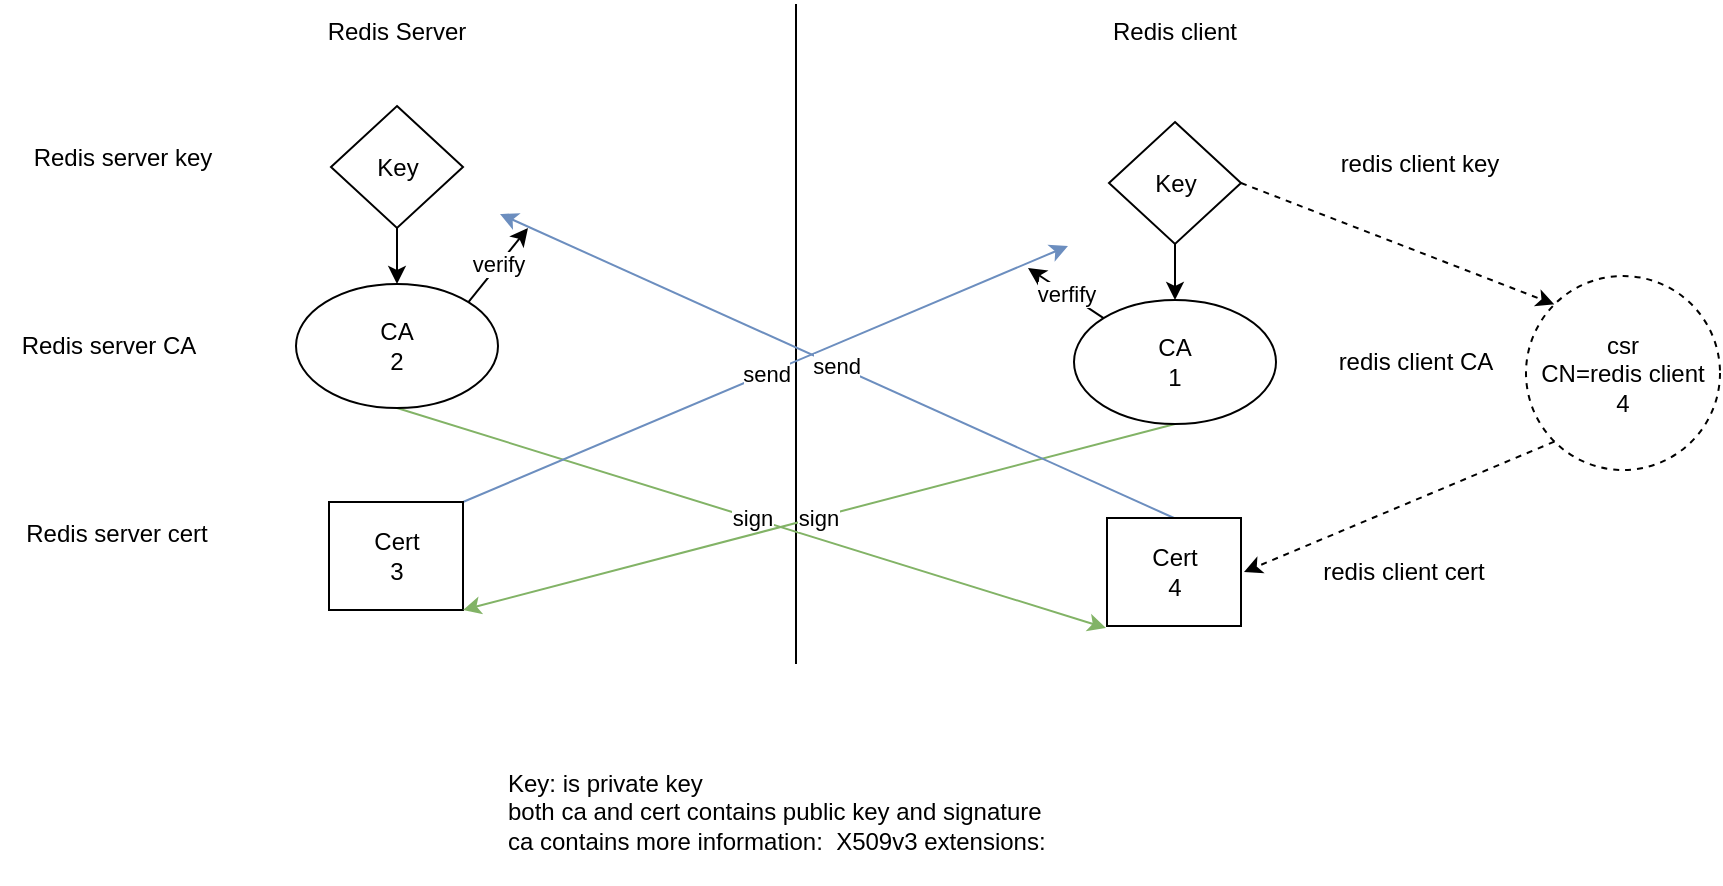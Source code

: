 <mxfile version="14.7.0" type="github" pages="3">
  <diagram id="MYtHyyAWCHNzlXezhlRJ" name="Page-1">
    <mxGraphModel dx="1452" dy="554" grid="0" gridSize="10" guides="1" tooltips="1" connect="1" arrows="1" fold="1" page="0" pageScale="1" pageWidth="850" pageHeight="1100" math="0" shadow="0">
      <root>
        <mxCell id="0" />
        <mxCell id="1" parent="0" />
        <mxCell id="aZHeh1-H1kW6ti1Y_17A-1" value="" style="endArrow=none;html=1;" parent="1" edge="1">
          <mxGeometry width="50" height="50" relative="1" as="geometry">
            <mxPoint x="306" y="592" as="sourcePoint" />
            <mxPoint x="306" y="262" as="targetPoint" />
          </mxGeometry>
        </mxCell>
        <mxCell id="aZHeh1-H1kW6ti1Y_17A-2" value="Redis Server" style="text;html=1;strokeColor=none;fillColor=none;align=center;verticalAlign=middle;whiteSpace=wrap;rounded=0;" parent="1" vertex="1">
          <mxGeometry x="7" y="260" width="199" height="31" as="geometry" />
        </mxCell>
        <mxCell id="aZHeh1-H1kW6ti1Y_17A-4" value="Redis client" style="text;html=1;strokeColor=none;fillColor=none;align=center;verticalAlign=middle;whiteSpace=wrap;rounded=0;" parent="1" vertex="1">
          <mxGeometry x="396" y="260" width="199" height="31" as="geometry" />
        </mxCell>
        <mxCell id="aZHeh1-H1kW6ti1Y_17A-17" style="edgeStyle=orthogonalEdgeStyle;rounded=0;orthogonalLoop=1;jettySize=auto;html=1;exitX=0.5;exitY=1;exitDx=0;exitDy=0;" parent="1" source="aZHeh1-H1kW6ti1Y_17A-5" target="aZHeh1-H1kW6ti1Y_17A-6" edge="1">
          <mxGeometry relative="1" as="geometry" />
        </mxCell>
        <mxCell id="aZHeh1-H1kW6ti1Y_17A-5" value="Key" style="rhombus;whiteSpace=wrap;html=1;" parent="1" vertex="1">
          <mxGeometry x="73.5" y="313" width="66" height="61" as="geometry" />
        </mxCell>
        <mxCell id="aZHeh1-H1kW6ti1Y_17A-22" value="sign" style="edgeStyle=none;rounded=0;orthogonalLoop=1;jettySize=auto;html=1;exitX=0.5;exitY=1;exitDx=0;exitDy=0;fillColor=#d5e8d4;strokeColor=#82b366;" parent="1" source="aZHeh1-H1kW6ti1Y_17A-6" edge="1">
          <mxGeometry relative="1" as="geometry">
            <mxPoint x="461" y="574" as="targetPoint" />
          </mxGeometry>
        </mxCell>
        <mxCell id="aZHeh1-H1kW6ti1Y_17A-24" value="verify" style="edgeStyle=none;rounded=0;orthogonalLoop=1;jettySize=auto;html=1;exitX=1;exitY=0;exitDx=0;exitDy=0;" parent="1" source="aZHeh1-H1kW6ti1Y_17A-6" edge="1">
          <mxGeometry relative="1" as="geometry">
            <mxPoint x="172" y="374" as="targetPoint" />
          </mxGeometry>
        </mxCell>
        <mxCell id="aZHeh1-H1kW6ti1Y_17A-6" value="&lt;div&gt;CA&lt;/div&gt;2" style="ellipse;whiteSpace=wrap;html=1;" parent="1" vertex="1">
          <mxGeometry x="56" y="402" width="101" height="62" as="geometry" />
        </mxCell>
        <mxCell id="aZHeh1-H1kW6ti1Y_17A-20" value="send" style="edgeStyle=none;rounded=0;orthogonalLoop=1;jettySize=auto;html=1;exitX=1;exitY=0;exitDx=0;exitDy=0;fillColor=#dae8fc;strokeColor=#6c8ebf;" parent="1" source="aZHeh1-H1kW6ti1Y_17A-7" edge="1">
          <mxGeometry relative="1" as="geometry">
            <mxPoint x="442" y="383" as="targetPoint" />
          </mxGeometry>
        </mxCell>
        <mxCell id="aZHeh1-H1kW6ti1Y_17A-7" value="&lt;div&gt;Cert&lt;/div&gt;&lt;div&gt;3&lt;/div&gt;" style="rounded=0;whiteSpace=wrap;html=1;" parent="1" vertex="1">
          <mxGeometry x="72.5" y="511" width="67" height="54" as="geometry" />
        </mxCell>
        <mxCell id="aZHeh1-H1kW6ti1Y_17A-18" style="edgeStyle=orthogonalEdgeStyle;rounded=0;orthogonalLoop=1;jettySize=auto;html=1;exitX=0.5;exitY=1;exitDx=0;exitDy=0;entryX=0.5;entryY=0;entryDx=0;entryDy=0;" parent="1" source="aZHeh1-H1kW6ti1Y_17A-8" target="aZHeh1-H1kW6ti1Y_17A-9" edge="1">
          <mxGeometry relative="1" as="geometry" />
        </mxCell>
        <mxCell id="aZHeh1-H1kW6ti1Y_17A-28" style="edgeStyle=none;rounded=0;orthogonalLoop=1;jettySize=auto;html=1;exitX=1;exitY=0.5;exitDx=0;exitDy=0;dashed=1;entryX=0;entryY=0;entryDx=0;entryDy=0;" parent="1" source="aZHeh1-H1kW6ti1Y_17A-8" target="aZHeh1-H1kW6ti1Y_17A-26" edge="1">
          <mxGeometry relative="1" as="geometry" />
        </mxCell>
        <mxCell id="aZHeh1-H1kW6ti1Y_17A-8" value="Key" style="rhombus;whiteSpace=wrap;html=1;" parent="1" vertex="1">
          <mxGeometry x="462.5" y="321" width="66" height="61" as="geometry" />
        </mxCell>
        <mxCell id="aZHeh1-H1kW6ti1Y_17A-19" value="sign" style="rounded=0;orthogonalLoop=1;jettySize=auto;html=1;exitX=0.5;exitY=1;exitDx=0;exitDy=0;entryX=1;entryY=1;entryDx=0;entryDy=0;fillColor=#d5e8d4;strokeColor=#82b366;" parent="1" source="aZHeh1-H1kW6ti1Y_17A-9" target="aZHeh1-H1kW6ti1Y_17A-7" edge="1">
          <mxGeometry relative="1" as="geometry" />
        </mxCell>
        <mxCell id="aZHeh1-H1kW6ti1Y_17A-21" value="verfify" style="edgeStyle=none;rounded=0;orthogonalLoop=1;jettySize=auto;html=1;exitX=0;exitY=0;exitDx=0;exitDy=0;" parent="1" source="aZHeh1-H1kW6ti1Y_17A-9" edge="1">
          <mxGeometry relative="1" as="geometry">
            <mxPoint x="422" y="394" as="targetPoint" />
          </mxGeometry>
        </mxCell>
        <mxCell id="aZHeh1-H1kW6ti1Y_17A-9" value="&lt;div&gt;CA&lt;/div&gt;&lt;div&gt;1&lt;br&gt;&lt;/div&gt;" style="ellipse;whiteSpace=wrap;html=1;" parent="1" vertex="1">
          <mxGeometry x="445" y="410" width="101" height="62" as="geometry" />
        </mxCell>
        <mxCell id="aZHeh1-H1kW6ti1Y_17A-23" value="send" style="edgeStyle=none;rounded=0;orthogonalLoop=1;jettySize=auto;html=1;exitX=0.5;exitY=0;exitDx=0;exitDy=0;fillColor=#dae8fc;strokeColor=#6c8ebf;" parent="1" source="aZHeh1-H1kW6ti1Y_17A-10" edge="1">
          <mxGeometry relative="1" as="geometry">
            <mxPoint x="158" y="367" as="targetPoint" />
          </mxGeometry>
        </mxCell>
        <mxCell id="aZHeh1-H1kW6ti1Y_17A-10" value="&lt;div&gt;Cert&lt;/div&gt;4" style="rounded=0;whiteSpace=wrap;html=1;" parent="1" vertex="1">
          <mxGeometry x="461.5" y="519" width="67" height="54" as="geometry" />
        </mxCell>
        <mxCell id="aZHeh1-H1kW6ti1Y_17A-11" value="Redis server key" style="text;html=1;strokeColor=none;fillColor=none;align=center;verticalAlign=middle;whiteSpace=wrap;rounded=0;" parent="1" vertex="1">
          <mxGeometry x="-85" y="329" width="109" height="20" as="geometry" />
        </mxCell>
        <mxCell id="aZHeh1-H1kW6ti1Y_17A-12" value="Redis server CA" style="text;html=1;strokeColor=none;fillColor=none;align=center;verticalAlign=middle;whiteSpace=wrap;rounded=0;" parent="1" vertex="1">
          <mxGeometry x="-92" y="423" width="109" height="20" as="geometry" />
        </mxCell>
        <mxCell id="aZHeh1-H1kW6ti1Y_17A-13" value="Redis server cert" style="text;html=1;strokeColor=none;fillColor=none;align=center;verticalAlign=middle;whiteSpace=wrap;rounded=0;" parent="1" vertex="1">
          <mxGeometry x="-88" y="517" width="109" height="20" as="geometry" />
        </mxCell>
        <mxCell id="aZHeh1-H1kW6ti1Y_17A-14" value="redis client key" style="text;html=1;strokeColor=none;fillColor=none;align=center;verticalAlign=middle;whiteSpace=wrap;rounded=0;" parent="1" vertex="1">
          <mxGeometry x="548" y="331" width="140" height="21" as="geometry" />
        </mxCell>
        <mxCell id="aZHeh1-H1kW6ti1Y_17A-15" value="redis client CA" style="text;html=1;strokeColor=none;fillColor=none;align=center;verticalAlign=middle;whiteSpace=wrap;rounded=0;" parent="1" vertex="1">
          <mxGeometry x="546" y="430.5" width="140" height="21" as="geometry" />
        </mxCell>
        <mxCell id="aZHeh1-H1kW6ti1Y_17A-16" value="redis client cert" style="text;html=1;strokeColor=none;fillColor=none;align=center;verticalAlign=middle;whiteSpace=wrap;rounded=0;" parent="1" vertex="1">
          <mxGeometry x="540" y="535.5" width="140" height="21" as="geometry" />
        </mxCell>
        <mxCell id="aZHeh1-H1kW6ti1Y_17A-25" value="&lt;div&gt;Key: is private key&lt;/div&gt;&lt;div&gt;both ca and cert contains public key and signature&lt;br&gt;&lt;/div&gt;&lt;div&gt;ca contains more information:&amp;nbsp; X509v3 extensions:&lt;br&gt;&lt;/div&gt;&lt;div&gt;&lt;br&gt;&lt;/div&gt;" style="text;html=1;strokeColor=none;fillColor=none;align=left;verticalAlign=middle;whiteSpace=wrap;rounded=0;" parent="1" vertex="1">
          <mxGeometry x="160" y="663" width="285" height="20" as="geometry" />
        </mxCell>
        <mxCell id="aZHeh1-H1kW6ti1Y_17A-31" style="edgeStyle=none;rounded=0;orthogonalLoop=1;jettySize=auto;html=1;exitX=0;exitY=1;exitDx=0;exitDy=0;dashed=1;" parent="1" source="aZHeh1-H1kW6ti1Y_17A-26" edge="1">
          <mxGeometry relative="1" as="geometry">
            <mxPoint x="530" y="546" as="targetPoint" />
          </mxGeometry>
        </mxCell>
        <mxCell id="aZHeh1-H1kW6ti1Y_17A-26" value="&lt;div&gt;csr&lt;/div&gt;&lt;div&gt;CN=redis client&lt;/div&gt;&lt;div&gt;4&lt;br&gt;&lt;/div&gt;" style="ellipse;whiteSpace=wrap;html=1;aspect=fixed;align=center;dashed=1;" parent="1" vertex="1">
          <mxGeometry x="671" y="398" width="97" height="97" as="geometry" />
        </mxCell>
      </root>
    </mxGraphModel>
  </diagram>
  <diagram id="Mrr-WFnJxW-NYC5VzTvs" name="3sets">
    <mxGraphModel dx="1438" dy="547" grid="0" gridSize="10" guides="1" tooltips="1" connect="1" arrows="1" fold="1" page="0" pageScale="1" pageWidth="850" pageHeight="1100" math="0" shadow="0">
      <root>
        <mxCell id="mjHRiP_EYtC0X5nmwDpc-0" />
        <mxCell id="mjHRiP_EYtC0X5nmwDpc-1" parent="mjHRiP_EYtC0X5nmwDpc-0" />
        <mxCell id="hNuSFW_zgi8dftmWshvH-0" value="" style="endArrow=none;html=1;" edge="1" parent="mjHRiP_EYtC0X5nmwDpc-1">
          <mxGeometry width="50" height="50" relative="1" as="geometry">
            <mxPoint x="306" y="592" as="sourcePoint" />
            <mxPoint x="306" y="262" as="targetPoint" />
          </mxGeometry>
        </mxCell>
        <mxCell id="hNuSFW_zgi8dftmWshvH-1" value="Redis Server" style="text;html=1;strokeColor=none;fillColor=none;align=center;verticalAlign=middle;whiteSpace=wrap;rounded=0;" vertex="1" parent="mjHRiP_EYtC0X5nmwDpc-1">
          <mxGeometry x="7" y="277" width="199" height="31" as="geometry" />
        </mxCell>
        <mxCell id="hNuSFW_zgi8dftmWshvH-2" value="Redis Client" style="text;html=1;strokeColor=none;fillColor=none;align=center;verticalAlign=middle;whiteSpace=wrap;rounded=0;" vertex="1" parent="mjHRiP_EYtC0X5nmwDpc-1">
          <mxGeometry x="456" y="282" width="199" height="31" as="geometry" />
        </mxCell>
        <mxCell id="hNuSFW_zgi8dftmWshvH-3" style="edgeStyle=orthogonalEdgeStyle;rounded=0;orthogonalLoop=1;jettySize=auto;html=1;exitX=0.5;exitY=1;exitDx=0;exitDy=0;" edge="1" parent="mjHRiP_EYtC0X5nmwDpc-1" source="hNuSFW_zgi8dftmWshvH-4" target="hNuSFW_zgi8dftmWshvH-7">
          <mxGeometry relative="1" as="geometry" />
        </mxCell>
        <mxCell id="hNuSFW_zgi8dftmWshvH-4" value="&lt;div&gt;Key&lt;/div&gt;4" style="rhombus;whiteSpace=wrap;html=1;" vertex="1" parent="mjHRiP_EYtC0X5nmwDpc-1">
          <mxGeometry x="73.5" y="313" width="66" height="61" as="geometry" />
        </mxCell>
        <mxCell id="hNuSFW_zgi8dftmWshvH-5" value="sign" style="edgeStyle=none;rounded=0;orthogonalLoop=1;jettySize=auto;html=1;exitX=0.5;exitY=1;exitDx=0;exitDy=0;fillColor=#d5e8d4;strokeColor=#82b366;entryX=0;entryY=1;entryDx=0;entryDy=0;" edge="1" parent="mjHRiP_EYtC0X5nmwDpc-1" source="hNuSFW_zgi8dftmWshvH-7" target="hNuSFW_zgi8dftmWshvH-17">
          <mxGeometry relative="1" as="geometry">
            <mxPoint x="461" y="574" as="targetPoint" />
          </mxGeometry>
        </mxCell>
        <mxCell id="hNuSFW_zgi8dftmWshvH-6" value="verify" style="edgeStyle=none;rounded=0;orthogonalLoop=1;jettySize=auto;html=1;exitX=1;exitY=0;exitDx=0;exitDy=0;" edge="1" parent="mjHRiP_EYtC0X5nmwDpc-1" source="hNuSFW_zgi8dftmWshvH-7">
          <mxGeometry relative="1" as="geometry">
            <mxPoint x="172" y="374" as="targetPoint" />
          </mxGeometry>
        </mxCell>
        <mxCell id="hNuSFW_zgi8dftmWshvH-7" value="&lt;div&gt;CA&lt;/div&gt;5" style="ellipse;whiteSpace=wrap;html=1;" vertex="1" parent="mjHRiP_EYtC0X5nmwDpc-1">
          <mxGeometry x="56" y="402" width="101" height="62" as="geometry" />
        </mxCell>
        <mxCell id="hNuSFW_zgi8dftmWshvH-8" value="send" style="edgeStyle=none;rounded=0;orthogonalLoop=1;jettySize=auto;html=1;exitX=1;exitY=0;exitDx=0;exitDy=0;fillColor=#dae8fc;strokeColor=#6c8ebf;" edge="1" parent="mjHRiP_EYtC0X5nmwDpc-1" source="hNuSFW_zgi8dftmWshvH-9">
          <mxGeometry relative="1" as="geometry">
            <mxPoint x="367" y="127" as="targetPoint" />
          </mxGeometry>
        </mxCell>
        <mxCell id="hNuSFW_zgi8dftmWshvH-9" value="&lt;div&gt;Cert&lt;/div&gt;&lt;div&gt;6&lt;br&gt;&lt;/div&gt;" style="rounded=0;whiteSpace=wrap;html=1;" vertex="1" parent="mjHRiP_EYtC0X5nmwDpc-1">
          <mxGeometry x="66" y="492" width="67" height="54" as="geometry" />
        </mxCell>
        <mxCell id="hNuSFW_zgi8dftmWshvH-10" style="edgeStyle=orthogonalEdgeStyle;rounded=0;orthogonalLoop=1;jettySize=auto;html=1;exitX=0.5;exitY=1;exitDx=0;exitDy=0;entryX=0.5;entryY=0;entryDx=0;entryDy=0;" edge="1" parent="mjHRiP_EYtC0X5nmwDpc-1" source="hNuSFW_zgi8dftmWshvH-12" target="hNuSFW_zgi8dftmWshvH-15">
          <mxGeometry relative="1" as="geometry" />
        </mxCell>
        <mxCell id="hNuSFW_zgi8dftmWshvH-11" style="edgeStyle=none;rounded=0;orthogonalLoop=1;jettySize=auto;html=1;exitX=1;exitY=0.5;exitDx=0;exitDy=0;dashed=1;entryX=0;entryY=0;entryDx=0;entryDy=0;" edge="1" parent="mjHRiP_EYtC0X5nmwDpc-1" source="hNuSFW_zgi8dftmWshvH-12" target="hNuSFW_zgi8dftmWshvH-25">
          <mxGeometry relative="1" as="geometry" />
        </mxCell>
        <mxCell id="hNuSFW_zgi8dftmWshvH-12" value="&lt;div&gt;Key&lt;/div&gt;&lt;div&gt;7&lt;br&gt;&lt;/div&gt;" style="rhombus;whiteSpace=wrap;html=1;" vertex="1" parent="mjHRiP_EYtC0X5nmwDpc-1">
          <mxGeometry x="517.5" y="320.5" width="66" height="61" as="geometry" />
        </mxCell>
        <mxCell id="hNuSFW_zgi8dftmWshvH-13" value="sign" style="rounded=0;orthogonalLoop=1;jettySize=auto;html=1;exitX=0.5;exitY=1;exitDx=0;exitDy=0;entryX=1;entryY=1;entryDx=0;entryDy=0;fillColor=#d5e8d4;strokeColor=#82b366;" edge="1" parent="mjHRiP_EYtC0X5nmwDpc-1" source="hNuSFW_zgi8dftmWshvH-29" target="hNuSFW_zgi8dftmWshvH-9">
          <mxGeometry relative="1" as="geometry" />
        </mxCell>
        <mxCell id="hNuSFW_zgi8dftmWshvH-14" value="verfify" style="edgeStyle=none;rounded=0;orthogonalLoop=1;jettySize=auto;html=1;exitX=0;exitY=0;exitDx=0;exitDy=0;" edge="1" parent="mjHRiP_EYtC0X5nmwDpc-1" source="hNuSFW_zgi8dftmWshvH-15">
          <mxGeometry relative="1" as="geometry">
            <mxPoint x="477" y="393.5" as="targetPoint" />
          </mxGeometry>
        </mxCell>
        <mxCell id="hNuSFW_zgi8dftmWshvH-15" value="&lt;div&gt;CA&lt;/div&gt;&lt;div&gt;8&lt;br&gt;&lt;/div&gt;" style="ellipse;whiteSpace=wrap;html=1;fillColor=#f5f5f5;strokeColor=#666666;fontColor=#333333;" vertex="1" parent="mjHRiP_EYtC0X5nmwDpc-1">
          <mxGeometry x="500" y="409.5" width="101" height="62" as="geometry" />
        </mxCell>
        <mxCell id="hNuSFW_zgi8dftmWshvH-16" value="send" style="edgeStyle=none;rounded=0;orthogonalLoop=1;jettySize=auto;html=1;exitX=0.5;exitY=0;exitDx=0;exitDy=0;fillColor=#dae8fc;strokeColor=#6c8ebf;" edge="1" parent="mjHRiP_EYtC0X5nmwDpc-1" source="hNuSFW_zgi8dftmWshvH-17">
          <mxGeometry relative="1" as="geometry">
            <mxPoint x="158" y="367" as="targetPoint" />
          </mxGeometry>
        </mxCell>
        <mxCell id="hNuSFW_zgi8dftmWshvH-17" value="&lt;div&gt;Cert&lt;/div&gt;9" style="rounded=0;whiteSpace=wrap;html=1;" vertex="1" parent="mjHRiP_EYtC0X5nmwDpc-1">
          <mxGeometry x="517.5" y="500" width="67" height="54" as="geometry" />
        </mxCell>
        <mxCell id="hNuSFW_zgi8dftmWshvH-18" value="Redis server key" style="text;html=1;strokeColor=none;fillColor=none;align=center;verticalAlign=middle;whiteSpace=wrap;rounded=0;" vertex="1" parent="mjHRiP_EYtC0X5nmwDpc-1">
          <mxGeometry x="-85" y="329" width="109" height="20" as="geometry" />
        </mxCell>
        <mxCell id="hNuSFW_zgi8dftmWshvH-19" value="Redis server CA" style="text;html=1;strokeColor=none;fillColor=none;align=center;verticalAlign=middle;whiteSpace=wrap;rounded=0;" vertex="1" parent="mjHRiP_EYtC0X5nmwDpc-1">
          <mxGeometry x="-92" y="423" width="109" height="20" as="geometry" />
        </mxCell>
        <mxCell id="hNuSFW_zgi8dftmWshvH-20" value="Redis server cert" style="text;html=1;strokeColor=none;fillColor=none;align=center;verticalAlign=middle;whiteSpace=wrap;rounded=0;" vertex="1" parent="mjHRiP_EYtC0X5nmwDpc-1">
          <mxGeometry x="-88" y="517" width="109" height="20" as="geometry" />
        </mxCell>
        <mxCell id="hNuSFW_zgi8dftmWshvH-21" value="redis client key" style="text;html=1;strokeColor=none;fillColor=none;align=center;verticalAlign=middle;whiteSpace=wrap;rounded=0;" vertex="1" parent="mjHRiP_EYtC0X5nmwDpc-1">
          <mxGeometry x="588" y="341" width="140" height="21" as="geometry" />
        </mxCell>
        <mxCell id="hNuSFW_zgi8dftmWshvH-22" value="redis client CA" style="text;html=1;strokeColor=none;fillColor=none;align=center;verticalAlign=middle;whiteSpace=wrap;rounded=0;" vertex="1" parent="mjHRiP_EYtC0X5nmwDpc-1">
          <mxGeometry x="592" y="430.5" width="140" height="21" as="geometry" />
        </mxCell>
        <mxCell id="hNuSFW_zgi8dftmWshvH-23" value="redis client cert" style="text;html=1;strokeColor=none;fillColor=none;align=center;verticalAlign=middle;whiteSpace=wrap;rounded=0;" vertex="1" parent="mjHRiP_EYtC0X5nmwDpc-1">
          <mxGeometry x="592" y="562" width="140" height="21" as="geometry" />
        </mxCell>
        <mxCell id="hNuSFW_zgi8dftmWshvH-24" style="edgeStyle=none;rounded=0;orthogonalLoop=1;jettySize=auto;html=1;exitX=0;exitY=1;exitDx=0;exitDy=0;dashed=1;entryX=1;entryY=1;entryDx=0;entryDy=0;" edge="1" parent="mjHRiP_EYtC0X5nmwDpc-1" source="hNuSFW_zgi8dftmWshvH-25" target="hNuSFW_zgi8dftmWshvH-17">
          <mxGeometry relative="1" as="geometry">
            <mxPoint x="530" y="546" as="targetPoint" />
          </mxGeometry>
        </mxCell>
        <mxCell id="hNuSFW_zgi8dftmWshvH-25" value="&lt;div&gt;csr&lt;/div&gt;&lt;div&gt;CN=redis-client&lt;/div&gt;&lt;div&gt;4&lt;br&gt;&lt;/div&gt;" style="ellipse;whiteSpace=wrap;html=1;aspect=fixed;align=center;dashed=1;" vertex="1" parent="mjHRiP_EYtC0X5nmwDpc-1">
          <mxGeometry x="739" y="398" width="97" height="97" as="geometry" />
        </mxCell>
        <mxCell id="hNuSFW_zgi8dftmWshvH-26" style="edgeStyle=orthogonalEdgeStyle;rounded=0;orthogonalLoop=1;jettySize=auto;html=1;exitX=0.5;exitY=1;exitDx=0;exitDy=0;entryX=0.5;entryY=0;entryDx=0;entryDy=0;" edge="1" parent="mjHRiP_EYtC0X5nmwDpc-1" source="hNuSFW_zgi8dftmWshvH-27" target="hNuSFW_zgi8dftmWshvH-29">
          <mxGeometry relative="1" as="geometry" />
        </mxCell>
        <mxCell id="hNuSFW_zgi8dftmWshvH-27" value="&lt;div&gt;Key&lt;/div&gt;1" style="rhombus;whiteSpace=wrap;html=1;" vertex="1" parent="mjHRiP_EYtC0X5nmwDpc-1">
          <mxGeometry x="372.5" y="48" width="66" height="61" as="geometry" />
        </mxCell>
        <mxCell id="hNuSFW_zgi8dftmWshvH-29" value="&lt;div&gt;CA&lt;/div&gt;&lt;div&gt;2&lt;br&gt;&lt;/div&gt;" style="ellipse;whiteSpace=wrap;html=1;" vertex="1" parent="mjHRiP_EYtC0X5nmwDpc-1">
          <mxGeometry x="355" y="137" width="101" height="62" as="geometry" />
        </mxCell>
        <mxCell id="hNuSFW_zgi8dftmWshvH-30" value="&lt;div&gt;Cert&lt;/div&gt;3" style="rounded=0;whiteSpace=wrap;html=1;" vertex="1" parent="mjHRiP_EYtC0X5nmwDpc-1">
          <mxGeometry x="371.5" y="225" width="67" height="54" as="geometry" />
        </mxCell>
        <mxCell id="hNuSFW_zgi8dftmWshvH-31" value="&lt;div&gt;SIPTLS&lt;/div&gt;" style="text;html=1;strokeColor=none;fillColor=none;align=center;verticalAlign=middle;whiteSpace=wrap;rounded=0;dashed=1;" vertex="1" parent="mjHRiP_EYtC0X5nmwDpc-1">
          <mxGeometry x="382" y="19" width="40" height="20" as="geometry" />
        </mxCell>
      </root>
    </mxGraphModel>
  </diagram>
  <diagram id="X0sSte84D66R9VzKfQh1" name="self-signed">
    <mxGraphModel dx="1452" dy="554" grid="0" gridSize="10" guides="1" tooltips="1" connect="1" arrows="1" fold="1" page="0" pageScale="1" pageWidth="827" pageHeight="1169" math="0" shadow="0">
      <root>
        <mxCell id="OYoYKY_OJLhOGisXlmgV-0" />
        <mxCell id="OYoYKY_OJLhOGisXlmgV-1" parent="OYoYKY_OJLhOGisXlmgV-0" />
        <mxCell id="q--Z2z6Ghz0irsES2UPS-0" value="Redis Server" style="text;html=1;strokeColor=none;fillColor=none;align=center;verticalAlign=middle;whiteSpace=wrap;rounded=0;" vertex="1" parent="OYoYKY_OJLhOGisXlmgV-1">
          <mxGeometry x="7" y="260" width="199" height="31" as="geometry" />
        </mxCell>
        <mxCell id="q--Z2z6Ghz0irsES2UPS-1" style="edgeStyle=orthogonalEdgeStyle;rounded=0;orthogonalLoop=1;jettySize=auto;html=1;exitX=0.5;exitY=1;exitDx=0;exitDy=0;" edge="1" parent="OYoYKY_OJLhOGisXlmgV-1" source="q--Z2z6Ghz0irsES2UPS-2" target="q--Z2z6Ghz0irsES2UPS-4">
          <mxGeometry relative="1" as="geometry" />
        </mxCell>
        <mxCell id="BtYnE8ju1W5N2KXgWsF1-0" style="rounded=0;orthogonalLoop=1;jettySize=auto;html=1;exitX=0;exitY=0.5;exitDx=0;exitDy=0;entryX=1;entryY=0;entryDx=0;entryDy=0;dashed=1;" edge="1" parent="OYoYKY_OJLhOGisXlmgV-1" source="q--Z2z6Ghz0irsES2UPS-2" target="UTAHe9LPMlJJjGJRKFxX-2">
          <mxGeometry relative="1" as="geometry" />
        </mxCell>
        <mxCell id="q--Z2z6Ghz0irsES2UPS-2" value="Key" style="rhombus;whiteSpace=wrap;html=1;" vertex="1" parent="OYoYKY_OJLhOGisXlmgV-1">
          <mxGeometry x="73.5" y="313" width="66" height="61" as="geometry" />
        </mxCell>
        <mxCell id="q--Z2z6Ghz0irsES2UPS-3" value="verify" style="edgeStyle=none;rounded=0;orthogonalLoop=1;jettySize=auto;html=1;exitX=1;exitY=0;exitDx=0;exitDy=0;" edge="1" parent="OYoYKY_OJLhOGisXlmgV-1" source="q--Z2z6Ghz0irsES2UPS-4">
          <mxGeometry relative="1" as="geometry">
            <mxPoint x="196" y="411" as="targetPoint" />
          </mxGeometry>
        </mxCell>
        <mxCell id="BtYnE8ju1W5N2KXgWsF1-2" value="sign" style="edgeStyle=none;rounded=0;orthogonalLoop=1;jettySize=auto;html=1;exitX=0.5;exitY=1;exitDx=0;exitDy=0;" edge="1" parent="OYoYKY_OJLhOGisXlmgV-1" source="q--Z2z6Ghz0irsES2UPS-4" target="q--Z2z6Ghz0irsES2UPS-5">
          <mxGeometry relative="1" as="geometry" />
        </mxCell>
        <mxCell id="q--Z2z6Ghz0irsES2UPS-4" value="&lt;div&gt;CA&lt;/div&gt;2" style="ellipse;whiteSpace=wrap;html=1;" vertex="1" parent="OYoYKY_OJLhOGisXlmgV-1">
          <mxGeometry x="56" y="402" width="101" height="62" as="geometry" />
        </mxCell>
        <mxCell id="BtYnE8ju1W5N2KXgWsF1-3" value="send" style="edgeStyle=none;rounded=0;orthogonalLoop=1;jettySize=auto;html=1;exitX=1;exitY=0.5;exitDx=0;exitDy=0;" edge="1" parent="OYoYKY_OJLhOGisXlmgV-1" source="q--Z2z6Ghz0irsES2UPS-5">
          <mxGeometry relative="1" as="geometry">
            <mxPoint x="215.773" y="391.458" as="targetPoint" />
          </mxGeometry>
        </mxCell>
        <mxCell id="q--Z2z6Ghz0irsES2UPS-5" value="&lt;div&gt;Cert&lt;/div&gt;&lt;div&gt;3&lt;/div&gt;" style="rounded=0;whiteSpace=wrap;html=1;" vertex="1" parent="OYoYKY_OJLhOGisXlmgV-1">
          <mxGeometry x="72.5" y="511" width="67" height="54" as="geometry" />
        </mxCell>
        <mxCell id="q--Z2z6Ghz0irsES2UPS-6" value="Redis server key" style="text;html=1;strokeColor=none;fillColor=none;align=center;verticalAlign=middle;whiteSpace=wrap;rounded=0;" vertex="1" parent="OYoYKY_OJLhOGisXlmgV-1">
          <mxGeometry x="-85" y="329" width="109" height="20" as="geometry" />
        </mxCell>
        <mxCell id="q--Z2z6Ghz0irsES2UPS-7" value="Redis server CA" style="text;html=1;strokeColor=none;fillColor=none;align=center;verticalAlign=middle;whiteSpace=wrap;rounded=0;" vertex="1" parent="OYoYKY_OJLhOGisXlmgV-1">
          <mxGeometry x="-92" y="423" width="109" height="20" as="geometry" />
        </mxCell>
        <mxCell id="q--Z2z6Ghz0irsES2UPS-8" value="Redis server cert" style="text;html=1;strokeColor=none;fillColor=none;align=center;verticalAlign=middle;whiteSpace=wrap;rounded=0;" vertex="1" parent="OYoYKY_OJLhOGisXlmgV-1">
          <mxGeometry x="-88" y="517" width="109" height="20" as="geometry" />
        </mxCell>
        <mxCell id="BtYnE8ju1W5N2KXgWsF1-1" style="edgeStyle=none;rounded=0;orthogonalLoop=1;jettySize=auto;html=1;exitX=1;exitY=1;exitDx=0;exitDy=0;entryX=0;entryY=0.5;entryDx=0;entryDy=0;dashed=1;" edge="1" parent="OYoYKY_OJLhOGisXlmgV-1" source="UTAHe9LPMlJJjGJRKFxX-2" target="q--Z2z6Ghz0irsES2UPS-5">
          <mxGeometry relative="1" as="geometry" />
        </mxCell>
        <mxCell id="UTAHe9LPMlJJjGJRKFxX-2" value="csr:CN" style="ellipse;whiteSpace=wrap;html=1;aspect=fixed;dashed=1;" vertex="1" parent="OYoYKY_OJLhOGisXlmgV-1">
          <mxGeometry x="-181" y="393" width="80" height="80" as="geometry" />
        </mxCell>
      </root>
    </mxGraphModel>
  </diagram>
</mxfile>
